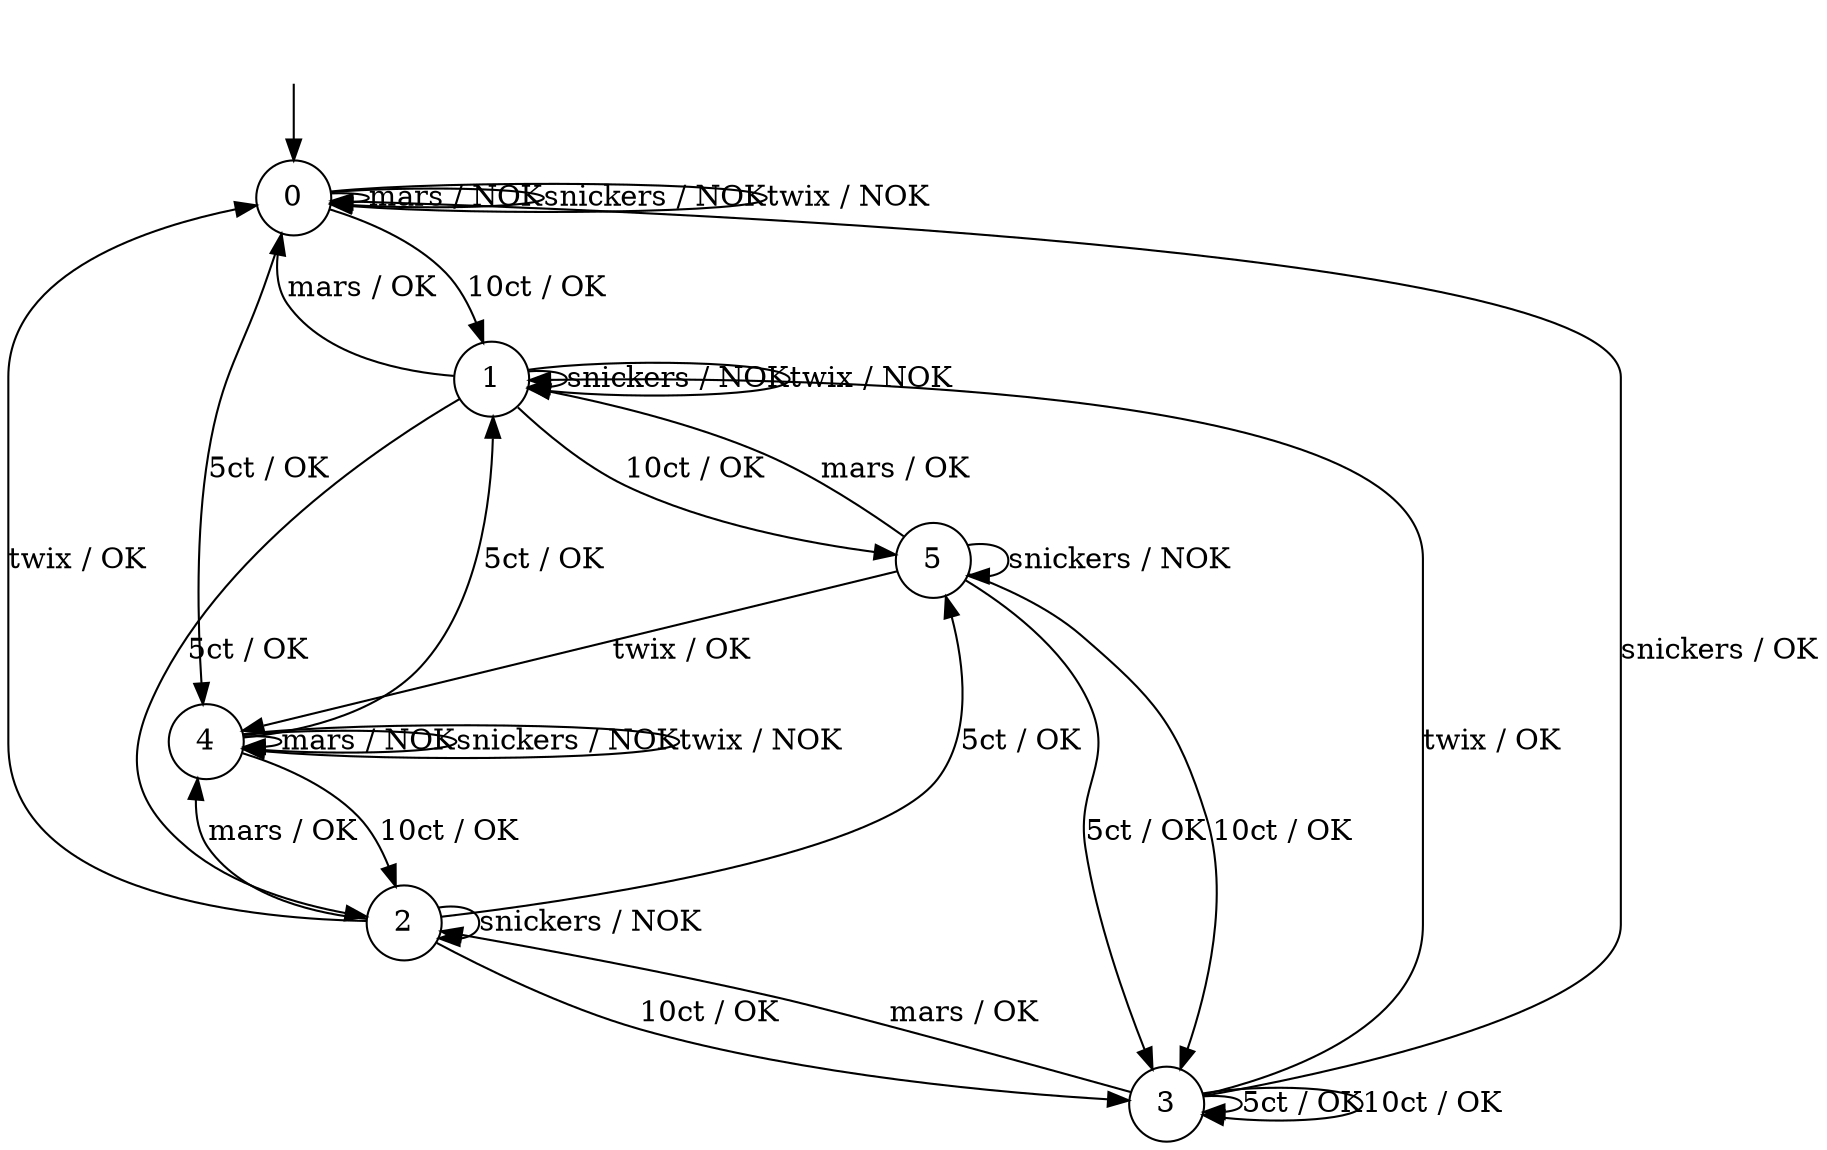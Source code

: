 digraph g {
__start0 [label="" shape="none"];

	s0 [shape="circle" label="0"];
	s1 [shape="circle" label="1"];
	s2 [shape="circle" label="2"];
	s3 [shape="circle" label="3"];
	s4 [shape="circle" label="4"];
	s5 [shape="circle" label="5"];
	s0 -> s4 [label="5ct / OK"];
	s0 -> s1 [label="10ct / OK"];
	s0 -> s0 [label="mars / NOK"];
	s0 -> s0 [label="snickers / NOK"];
	s0 -> s0 [label="twix / NOK"];
	s1 -> s2 [label="5ct / OK"];
	s1 -> s5 [label="10ct / OK"];
	s1 -> s0 [label="mars / OK"];
	s1 -> s1 [label="snickers / NOK"];
	s1 -> s1 [label="twix / NOK"];
	s2 -> s5 [label="5ct / OK"];
	s2 -> s3 [label="10ct / OK"];
	s2 -> s4 [label="mars / OK"];
	s2 -> s2 [label="snickers / NOK"];
	s2 -> s0 [label="twix / OK"];
	s3 -> s3 [label="5ct / OK"];
	s3 -> s3 [label="10ct / OK"];
	s3 -> s2 [label="mars / OK"];
	s3 -> s0 [label="snickers / OK"];
	s3 -> s1 [label="twix / OK"];
	s4 -> s1 [label="5ct / OK"];
	s4 -> s2 [label="10ct / OK"];
	s4 -> s4 [label="mars / NOK"];
	s4 -> s4 [label="snickers / NOK"];
	s4 -> s4 [label="twix / NOK"];
	s5 -> s3 [label="5ct / OK"];
	s5 -> s3 [label="10ct / OK"];
	s5 -> s1 [label="mars / OK"];
	s5 -> s5 [label="snickers / NOK"];
	s5 -> s4 [label="twix / OK"];

__start0 -> s0;
}
